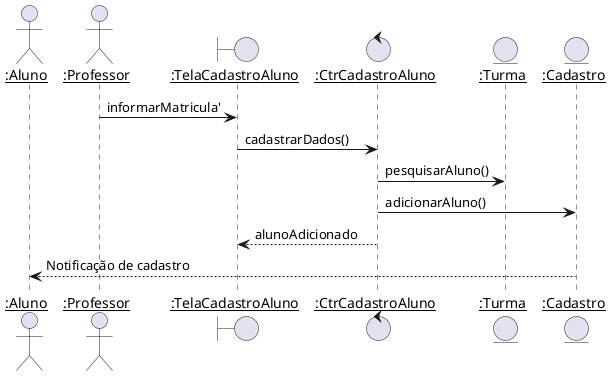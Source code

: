 @startuml adicionar_aluno
skinparam sequenceParticipant underline

actor ":Aluno" as Aluno
actor ":Professor" as Professor
boundary ":TelaCadastroAluno" as TelaCadastroAluno
control ":CtrCadastroAluno" as CtrCadastroAluno
entity ":Turma" as Turma
entity ":Cadastro" as Cadastro

Professor -> TelaCadastroAluno : informarMatricula'  
TelaCadastroAluno -> CtrCadastroAluno : cadastrarDados()
CtrCadastroAluno -> Turma : pesquisarAluno()
CtrCadastroAluno -> Cadastro : adicionarAluno()
CtrCadastroAluno --> TelaCadastroAluno : alunoAdicionado
Cadastro --> Aluno: Notificação de cadastro
@enduml